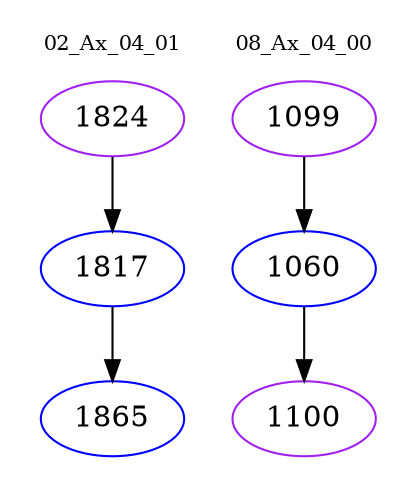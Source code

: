 digraph{
subgraph cluster_0 {
color = white
label = "02_Ax_04_01";
fontsize=10;
T0_1824 [label="1824", color="purple"]
T0_1824 -> T0_1817 [color="black"]
T0_1817 [label="1817", color="blue"]
T0_1817 -> T0_1865 [color="black"]
T0_1865 [label="1865", color="blue"]
}
subgraph cluster_1 {
color = white
label = "08_Ax_04_00";
fontsize=10;
T1_1099 [label="1099", color="purple"]
T1_1099 -> T1_1060 [color="black"]
T1_1060 [label="1060", color="blue"]
T1_1060 -> T1_1100 [color="black"]
T1_1100 [label="1100", color="purple"]
}
}
